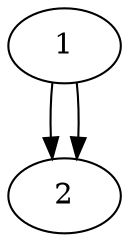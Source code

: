 digraph "" {
	graph [bb="0,0,54,108"];
	node [label="\N"];
	1	 [height=0.5,
		pos="27,90",
		width=0.75];
	2	 [height=0.5,
		pos="27,18",
		width=0.75];
	1 -> 2 [key=0,
	pos="e,21.105,35.593 21.084,72.202 20.28,64.181 20.057,54.523 20.416,45.596"];
1 -> 2 [key=1,
pos="e,32.895,35.593 32.916,72.202 33.72,64.181 33.943,54.523 33.584,45.596"];
}
